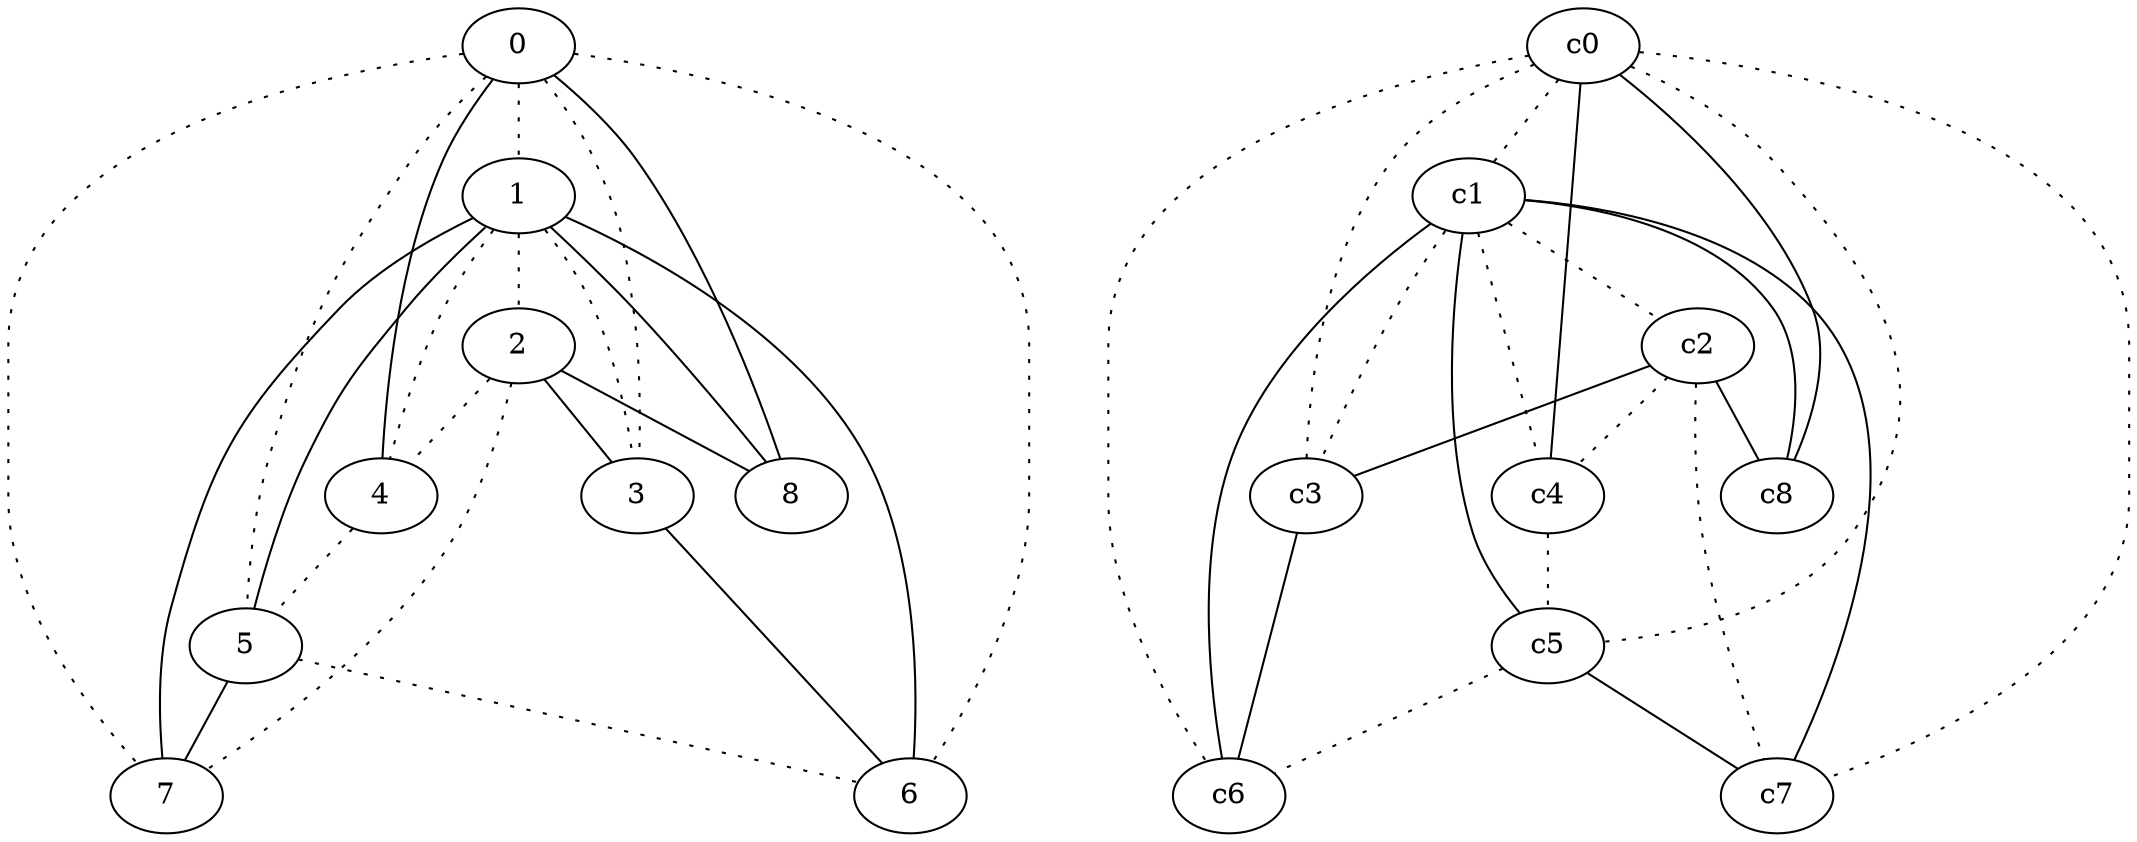graph {
a0[label=0];
a1[label=1];
a2[label=2];
a3[label=3];
a4[label=4];
a5[label=5];
a6[label=6];
a7[label=7];
a8[label=8];
a0 -- a1 [style=dotted];
a0 -- a3 [style=dotted];
a0 -- a4;
a0 -- a5 [style=dotted];
a0 -- a6 [style=dotted];
a0 -- a7 [style=dotted];
a0 -- a8;
a1 -- a2 [style=dotted];
a1 -- a3 [style=dotted];
a1 -- a4 [style=dotted];
a1 -- a5;
a1 -- a6;
a1 -- a7;
a1 -- a8;
a2 -- a3;
a2 -- a4 [style=dotted];
a2 -- a7 [style=dotted];
a2 -- a8;
a3 -- a6;
a4 -- a5 [style=dotted];
a5 -- a6 [style=dotted];
a5 -- a7;
c0 -- c1 [style=dotted];
c0 -- c3 [style=dotted];
c0 -- c4;
c0 -- c5 [style=dotted];
c0 -- c6 [style=dotted];
c0 -- c7 [style=dotted];
c0 -- c8;
c1 -- c2 [style=dotted];
c1 -- c3 [style=dotted];
c1 -- c4 [style=dotted];
c1 -- c5;
c1 -- c6;
c1 -- c7;
c1 -- c8;
c2 -- c3;
c2 -- c4 [style=dotted];
c2 -- c7 [style=dotted];
c2 -- c8;
c3 -- c6;
c4 -- c5 [style=dotted];
c5 -- c6 [style=dotted];
c5 -- c7;
}
